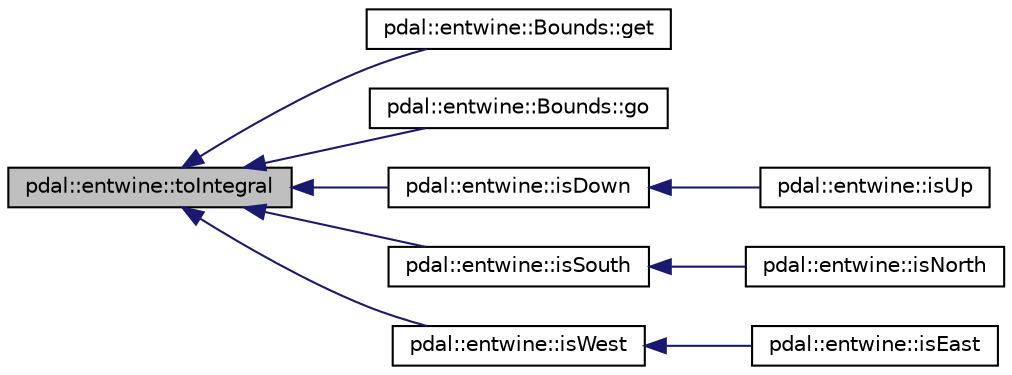 digraph "pdal::entwine::toIntegral"
{
  edge [fontname="Helvetica",fontsize="10",labelfontname="Helvetica",labelfontsize="10"];
  node [fontname="Helvetica",fontsize="10",shape=record];
  rankdir="LR";
  Node1 [label="pdal::entwine::toIntegral",height=0.2,width=0.4,color="black", fillcolor="grey75", style="filled", fontcolor="black"];
  Node1 -> Node2 [dir="back",color="midnightblue",fontsize="10",style="solid",fontname="Helvetica"];
  Node2 [label="pdal::entwine::Bounds::get",height=0.2,width=0.4,color="black", fillcolor="white", style="filled",URL="$classpdal_1_1entwine_1_1Bounds.html#a848fa44049d6d50f01c15e416d0637db"];
  Node1 -> Node3 [dir="back",color="midnightblue",fontsize="10",style="solid",fontname="Helvetica"];
  Node3 [label="pdal::entwine::Bounds::go",height=0.2,width=0.4,color="black", fillcolor="white", style="filled",URL="$classpdal_1_1entwine_1_1Bounds.html#a3752ac1b5816f591334310c3ddbeecfc"];
  Node1 -> Node4 [dir="back",color="midnightblue",fontsize="10",style="solid",fontname="Helvetica"];
  Node4 [label="pdal::entwine::isDown",height=0.2,width=0.4,color="black", fillcolor="white", style="filled",URL="$namespacepdal_1_1entwine.html#a9d824d639d676f10d10411670ffdee90"];
  Node4 -> Node5 [dir="back",color="midnightblue",fontsize="10",style="solid",fontname="Helvetica"];
  Node5 [label="pdal::entwine::isUp",height=0.2,width=0.4,color="black", fillcolor="white", style="filled",URL="$namespacepdal_1_1entwine.html#ae394bb0148f686a8f1c884d5cff1a8d7"];
  Node1 -> Node6 [dir="back",color="midnightblue",fontsize="10",style="solid",fontname="Helvetica"];
  Node6 [label="pdal::entwine::isSouth",height=0.2,width=0.4,color="black", fillcolor="white", style="filled",URL="$namespacepdal_1_1entwine.html#a067e0f2b522f175d09af746a5e7aac1f"];
  Node6 -> Node7 [dir="back",color="midnightblue",fontsize="10",style="solid",fontname="Helvetica"];
  Node7 [label="pdal::entwine::isNorth",height=0.2,width=0.4,color="black", fillcolor="white", style="filled",URL="$namespacepdal_1_1entwine.html#a7a16f841df4253bafa911bf210ac12f1"];
  Node1 -> Node8 [dir="back",color="midnightblue",fontsize="10",style="solid",fontname="Helvetica"];
  Node8 [label="pdal::entwine::isWest",height=0.2,width=0.4,color="black", fillcolor="white", style="filled",URL="$namespacepdal_1_1entwine.html#ad1130017995949839cf25c2e9e0f0609"];
  Node8 -> Node9 [dir="back",color="midnightblue",fontsize="10",style="solid",fontname="Helvetica"];
  Node9 [label="pdal::entwine::isEast",height=0.2,width=0.4,color="black", fillcolor="white", style="filled",URL="$namespacepdal_1_1entwine.html#a4d8969184748f3a8190d7503721dbf86"];
}
